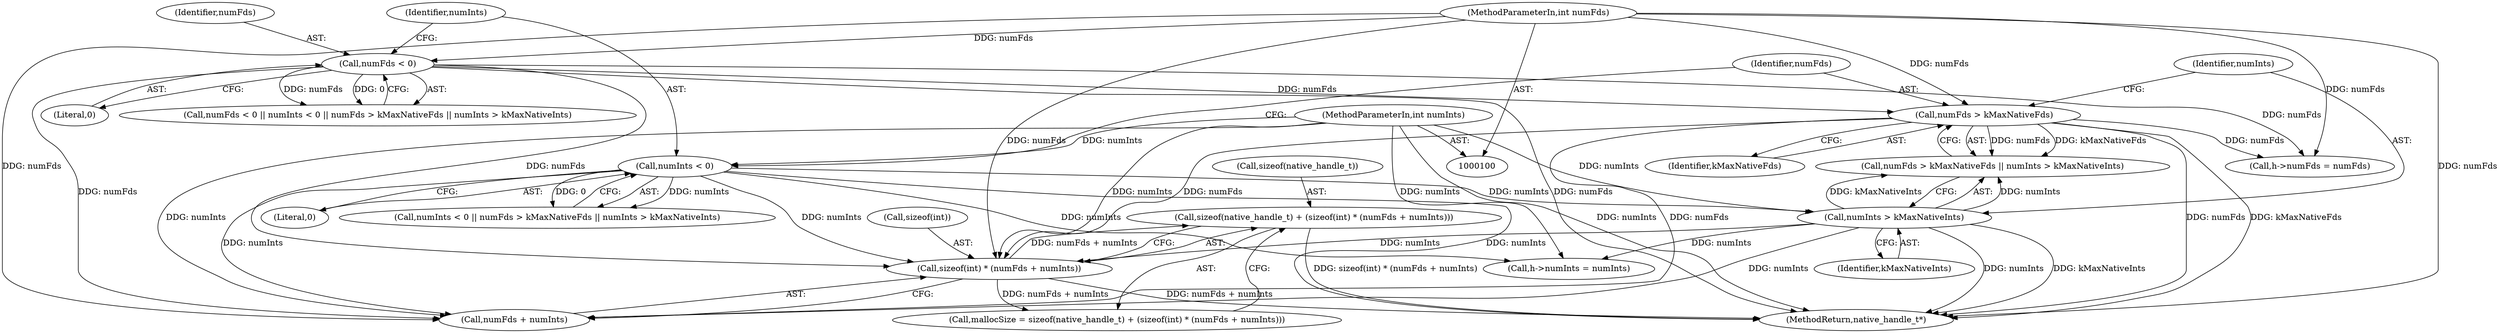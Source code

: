 digraph "0_Android_e8c62fb484151f76ab88b1d5130f38de24ac8c14@API" {
"1000126" [label="(Call,sizeof(native_handle_t) + (sizeof(int) * (numFds + numInts)))"];
"1000129" [label="(Call,sizeof(int) * (numFds + numInts))"];
"1000106" [label="(Call,numFds < 0)"];
"1000101" [label="(MethodParameterIn,int numFds)"];
"1000114" [label="(Call,numFds > kMaxNativeFds)"];
"1000117" [label="(Call,numInts > kMaxNativeInts)"];
"1000110" [label="(Call,numInts < 0)"];
"1000102" [label="(MethodParameterIn,int numInts)"];
"1000114" [label="(Call,numFds > kMaxNativeFds)"];
"1000113" [label="(Call,numFds > kMaxNativeFds || numInts > kMaxNativeInts)"];
"1000117" [label="(Call,numInts > kMaxNativeInts)"];
"1000107" [label="(Identifier,numFds)"];
"1000116" [label="(Identifier,kMaxNativeFds)"];
"1000161" [label="(MethodReturn,native_handle_t*)"];
"1000132" [label="(Call,numFds + numInts)"];
"1000127" [label="(Call,sizeof(native_handle_t))"];
"1000101" [label="(MethodParameterIn,int numFds)"];
"1000111" [label="(Identifier,numInts)"];
"1000115" [label="(Identifier,numFds)"];
"1000124" [label="(Call,mallocSize = sizeof(native_handle_t) + (sizeof(int) * (numFds + numInts)))"];
"1000112" [label="(Literal,0)"];
"1000110" [label="(Call,numInts < 0)"];
"1000118" [label="(Identifier,numInts)"];
"1000108" [label="(Literal,0)"];
"1000119" [label="(Identifier,kMaxNativeInts)"];
"1000129" [label="(Call,sizeof(int) * (numFds + numInts))"];
"1000149" [label="(Call,h->numFds = numFds)"];
"1000126" [label="(Call,sizeof(native_handle_t) + (sizeof(int) * (numFds + numInts)))"];
"1000105" [label="(Call,numFds < 0 || numInts < 0 || numFds > kMaxNativeFds || numInts > kMaxNativeInts)"];
"1000109" [label="(Call,numInts < 0 || numFds > kMaxNativeFds || numInts > kMaxNativeInts)"];
"1000154" [label="(Call,h->numInts = numInts)"];
"1000130" [label="(Call,sizeof(int))"];
"1000106" [label="(Call,numFds < 0)"];
"1000102" [label="(MethodParameterIn,int numInts)"];
"1000126" -> "1000124"  [label="AST: "];
"1000126" -> "1000129"  [label="CFG: "];
"1000127" -> "1000126"  [label="AST: "];
"1000129" -> "1000126"  [label="AST: "];
"1000124" -> "1000126"  [label="CFG: "];
"1000126" -> "1000161"  [label="DDG: sizeof(int) * (numFds + numInts)"];
"1000129" -> "1000126"  [label="DDG: numFds + numInts"];
"1000129" -> "1000132"  [label="CFG: "];
"1000130" -> "1000129"  [label="AST: "];
"1000132" -> "1000129"  [label="AST: "];
"1000129" -> "1000161"  [label="DDG: numFds + numInts"];
"1000129" -> "1000124"  [label="DDG: numFds + numInts"];
"1000106" -> "1000129"  [label="DDG: numFds"];
"1000114" -> "1000129"  [label="DDG: numFds"];
"1000101" -> "1000129"  [label="DDG: numFds"];
"1000117" -> "1000129"  [label="DDG: numInts"];
"1000110" -> "1000129"  [label="DDG: numInts"];
"1000102" -> "1000129"  [label="DDG: numInts"];
"1000106" -> "1000105"  [label="AST: "];
"1000106" -> "1000108"  [label="CFG: "];
"1000107" -> "1000106"  [label="AST: "];
"1000108" -> "1000106"  [label="AST: "];
"1000111" -> "1000106"  [label="CFG: "];
"1000105" -> "1000106"  [label="CFG: "];
"1000106" -> "1000161"  [label="DDG: numFds"];
"1000106" -> "1000105"  [label="DDG: numFds"];
"1000106" -> "1000105"  [label="DDG: 0"];
"1000101" -> "1000106"  [label="DDG: numFds"];
"1000106" -> "1000114"  [label="DDG: numFds"];
"1000106" -> "1000132"  [label="DDG: numFds"];
"1000106" -> "1000149"  [label="DDG: numFds"];
"1000101" -> "1000100"  [label="AST: "];
"1000101" -> "1000161"  [label="DDG: numFds"];
"1000101" -> "1000114"  [label="DDG: numFds"];
"1000101" -> "1000132"  [label="DDG: numFds"];
"1000101" -> "1000149"  [label="DDG: numFds"];
"1000114" -> "1000113"  [label="AST: "];
"1000114" -> "1000116"  [label="CFG: "];
"1000115" -> "1000114"  [label="AST: "];
"1000116" -> "1000114"  [label="AST: "];
"1000118" -> "1000114"  [label="CFG: "];
"1000113" -> "1000114"  [label="CFG: "];
"1000114" -> "1000161"  [label="DDG: numFds"];
"1000114" -> "1000161"  [label="DDG: kMaxNativeFds"];
"1000114" -> "1000113"  [label="DDG: numFds"];
"1000114" -> "1000113"  [label="DDG: kMaxNativeFds"];
"1000114" -> "1000132"  [label="DDG: numFds"];
"1000114" -> "1000149"  [label="DDG: numFds"];
"1000117" -> "1000113"  [label="AST: "];
"1000117" -> "1000119"  [label="CFG: "];
"1000118" -> "1000117"  [label="AST: "];
"1000119" -> "1000117"  [label="AST: "];
"1000113" -> "1000117"  [label="CFG: "];
"1000117" -> "1000161"  [label="DDG: numInts"];
"1000117" -> "1000161"  [label="DDG: kMaxNativeInts"];
"1000117" -> "1000113"  [label="DDG: numInts"];
"1000117" -> "1000113"  [label="DDG: kMaxNativeInts"];
"1000110" -> "1000117"  [label="DDG: numInts"];
"1000102" -> "1000117"  [label="DDG: numInts"];
"1000117" -> "1000132"  [label="DDG: numInts"];
"1000117" -> "1000154"  [label="DDG: numInts"];
"1000110" -> "1000109"  [label="AST: "];
"1000110" -> "1000112"  [label="CFG: "];
"1000111" -> "1000110"  [label="AST: "];
"1000112" -> "1000110"  [label="AST: "];
"1000115" -> "1000110"  [label="CFG: "];
"1000109" -> "1000110"  [label="CFG: "];
"1000110" -> "1000161"  [label="DDG: numInts"];
"1000110" -> "1000109"  [label="DDG: numInts"];
"1000110" -> "1000109"  [label="DDG: 0"];
"1000102" -> "1000110"  [label="DDG: numInts"];
"1000110" -> "1000132"  [label="DDG: numInts"];
"1000110" -> "1000154"  [label="DDG: numInts"];
"1000102" -> "1000100"  [label="AST: "];
"1000102" -> "1000161"  [label="DDG: numInts"];
"1000102" -> "1000132"  [label="DDG: numInts"];
"1000102" -> "1000154"  [label="DDG: numInts"];
}
